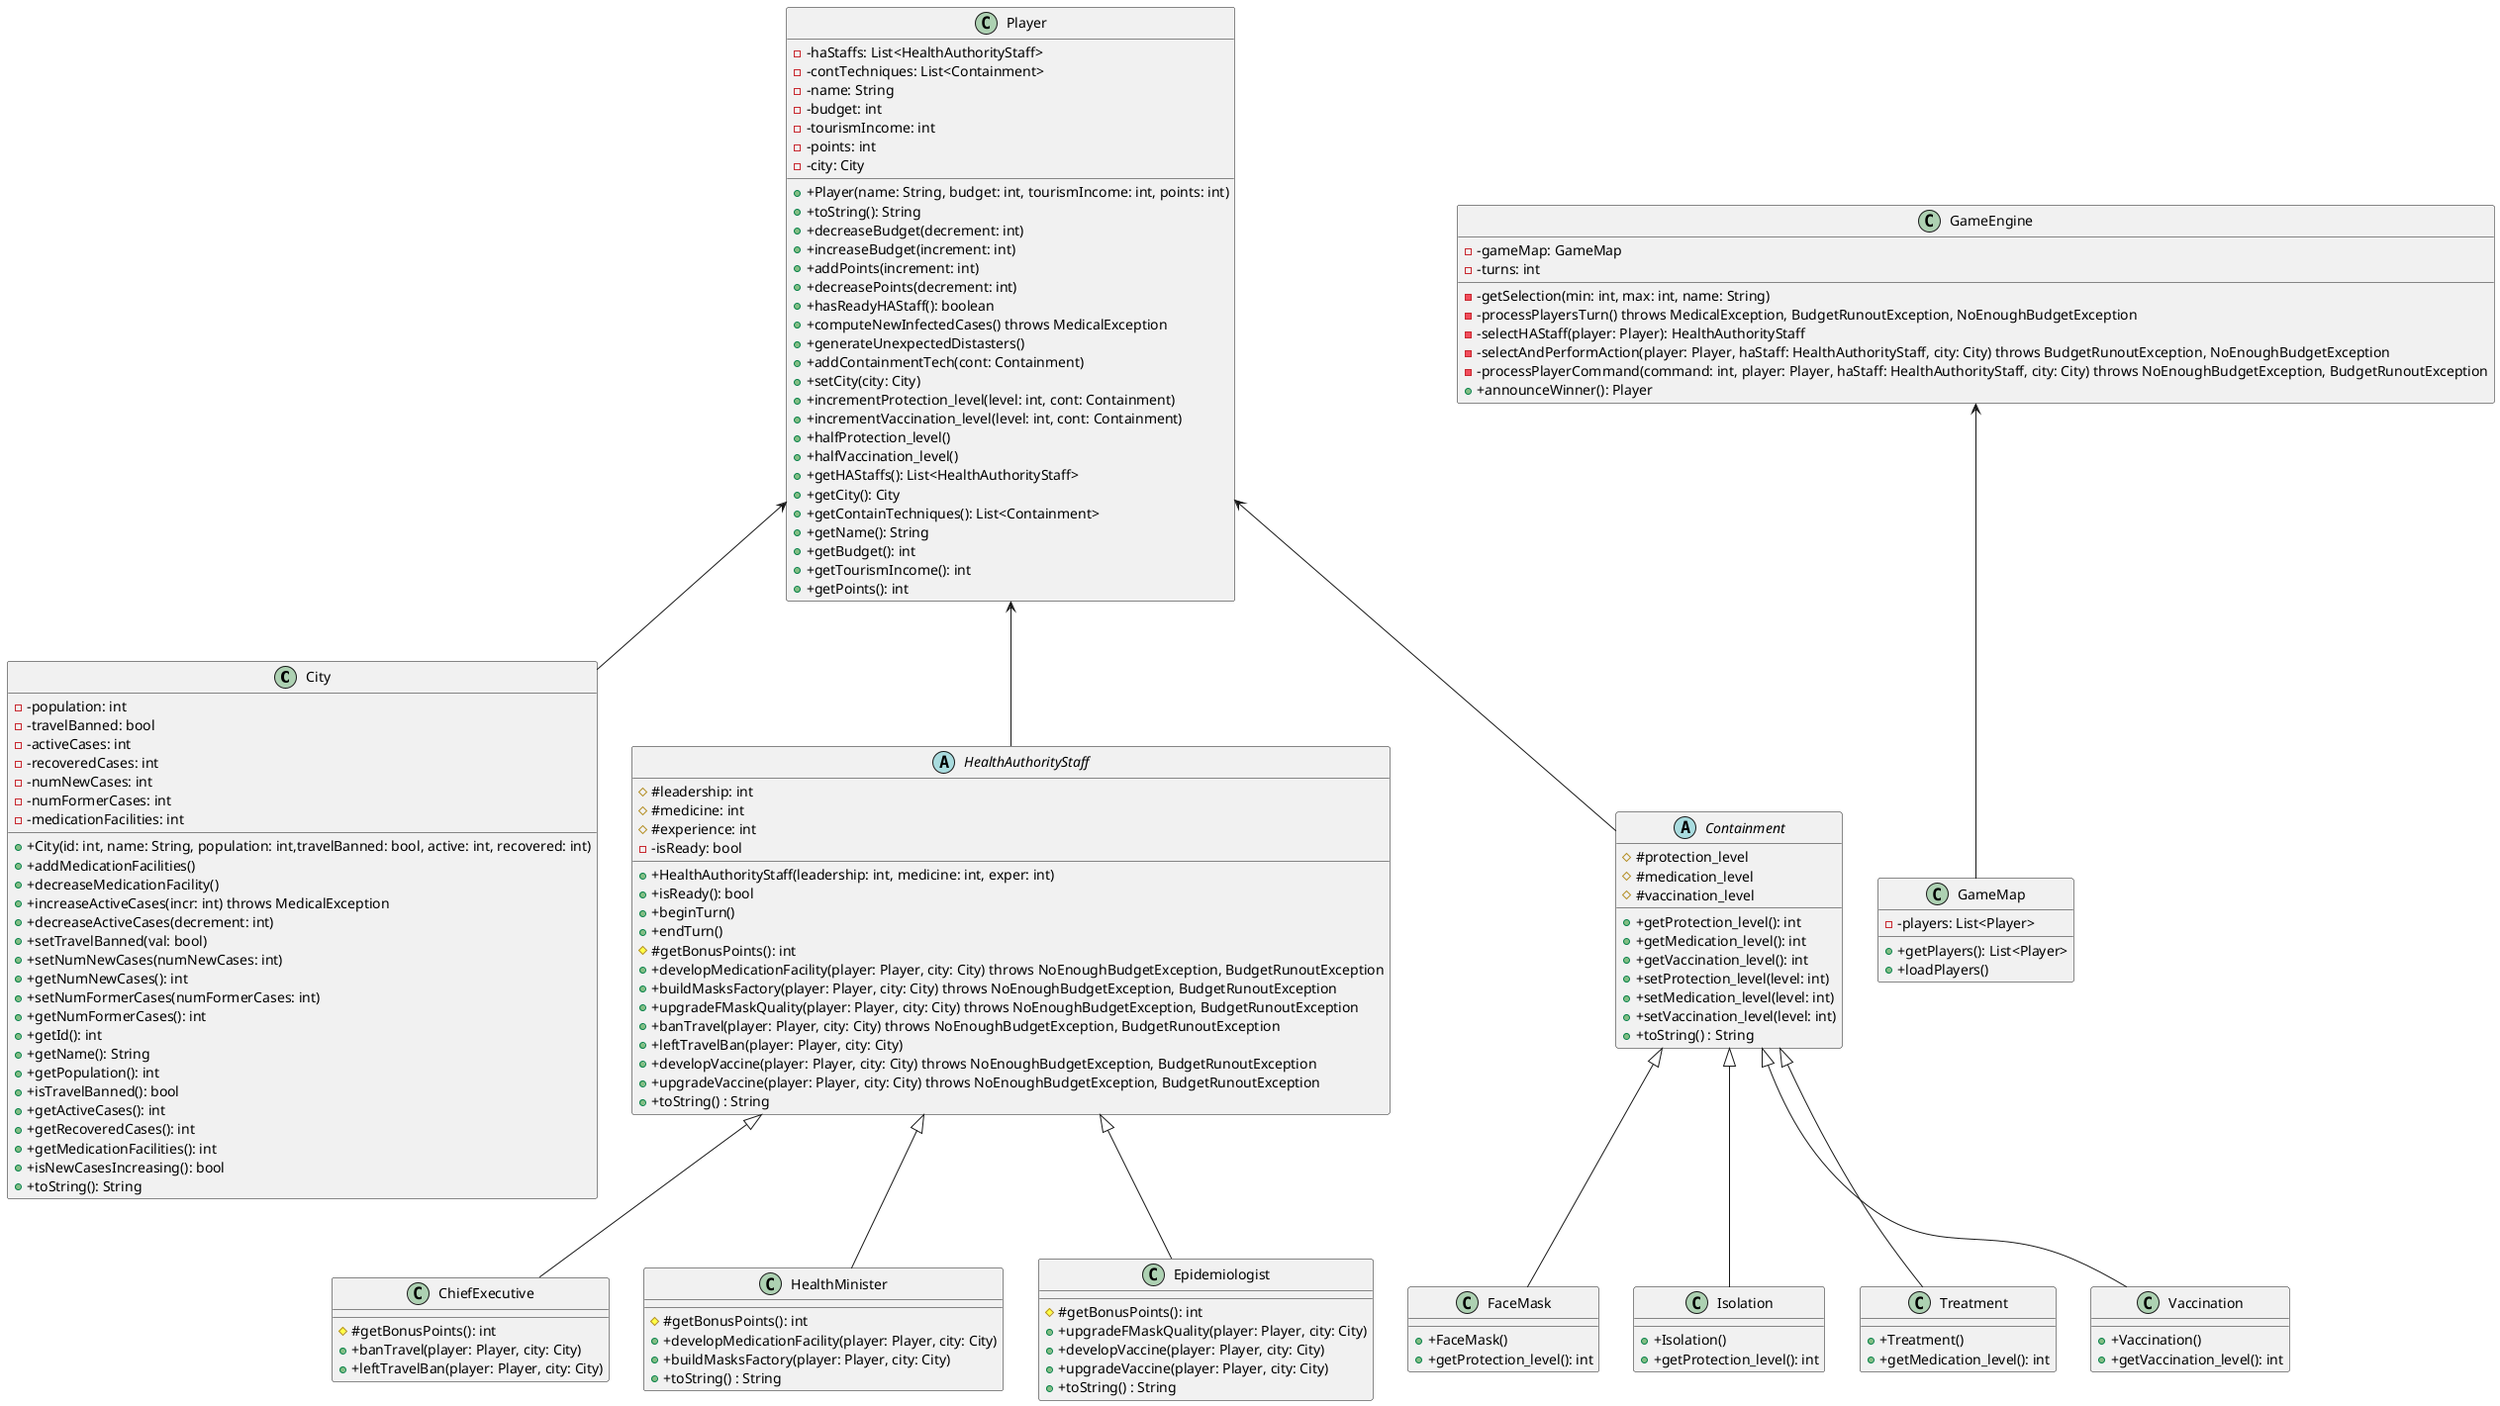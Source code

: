 @startuml
'https://plantuml.com/class-diagram
class City{
- -population: int
- -travelBanned: bool
- -activeCases: int
- -recoveredCases: int
- -numNewCases: int
- -numFormerCases: int
- -medicationFacilities: int

+ +City(id: int, name: String, population: int,travelBanned: bool, active: int, recovered: int)
+ +addMedicationFacilities()
+ +decreaseMedicationFacility()
+ +increaseActiveCases(incr: int) throws MedicalException
+ +decreaseActiveCases(decrement: int)
+ +setTravelBanned(val: bool)
+ +setNumNewCases(numNewCases: int)
+ +getNumNewCases(): int
+ +setNumFormerCases(numFormerCases: int)
+ +getNumFormerCases(): int
+ +getId(): int
+ +getName(): String
+ +getPopulation(): int
+ +isTravelBanned(): bool
+ +getActiveCases(): int
+ +getRecoveredCases(): int
+ +getMedicationFacilities(): int
+ +isNewCasesIncreasing(): bool
+ +toString(): String
}

class Player{
- -haStaffs: List<HealthAuthorityStaff>
- -contTechniques: List<Containment>
- -name: String
- -budget: int
- -tourismIncome: int
- -points: int
- -city: City
+ +Player(name: String, budget: int, tourismIncome: int, points: int)
+ +toString(): String
+ +decreaseBudget(decrement: int)
+ +increaseBudget(increment: int)
+ +addPoints(increment: int)
+ +decreasePoints(decrement: int)
+ +hasReadyHAStaff(): boolean
+ +computeNewInfectedCases() throws MedicalException
+ +generateUnexpectedDistasters()
+ +addContainmentTech(cont: Containment)
+ +setCity(city: City)
+ +incrementProtection_level(level: int, cont: Containment)
+ +incrementVaccination_level(level: int, cont: Containment)
+ +halfProtection_level()
+ +halfVaccination_level()
+ +getHAStaffs(): List<HealthAuthorityStaff>
+ +getCity(): City
+ +getContainTechniques(): List<Containment>
+ +getName(): String
+ +getBudget(): int
+ +getTourismIncome(): int
+ +getPoints(): int
}

class GameEngine{
- -gameMap: GameMap
- -turns: int
- -getSelection(min: int, max: int, name: String)
- -processPlayersTurn() throws MedicalException, BudgetRunoutException, NoEnoughBudgetException
- -selectHAStaff(player: Player): HealthAuthorityStaff
- -selectAndPerformAction(player: Player, haStaff: HealthAuthorityStaff, city: City) throws BudgetRunoutException, NoEnoughBudgetException
- -processPlayerCommand(command: int, player: Player, haStaff: HealthAuthorityStaff, city: City) throws NoEnoughBudgetException, BudgetRunoutException
+ +announceWinner(): Player
}

class GameMap{
- -players: List<Player>
+ +getPlayers(): List<Player>
+ +loadPlayers()
}

abstract class HealthAuthorityStaff{
# #leadership: int
# #medicine: int
# #experience: int
- -isReady: bool
+ +HealthAuthorityStaff(leadership: int, medicine: int, exper: int)
+ +isReady(): bool
+ +beginTurn()
+ +endTurn()
# #getBonusPoints(): int
+ +developMedicationFacility(player: Player, city: City) throws NoEnoughBudgetException, BudgetRunoutException
+ +buildMasksFactory(player: Player, city: City) throws NoEnoughBudgetException, BudgetRunoutException
+ +upgradeFMaskQuality(player: Player, city: City) throws NoEnoughBudgetException, BudgetRunoutException
+ +banTravel(player: Player, city: City) throws NoEnoughBudgetException, BudgetRunoutException
+ +leftTravelBan(player: Player, city: City)
+ +developVaccine(player: Player, city: City) throws NoEnoughBudgetException, BudgetRunoutException
+ +upgradeVaccine(player: Player, city: City) throws NoEnoughBudgetException, BudgetRunoutException
+ +toString() : String
}

class ChiefExecutive{
# #getBonusPoints(): int
+ +banTravel(player: Player, city: City)
+ +leftTravelBan(player: Player, city: City)
}
class HealthMinister{
# #getBonusPoints(): int
+ +developMedicationFacility(player: Player, city: City)
+ +buildMasksFactory(player: Player, city: City)
+ +toString() : String
}
class Epidemiologist{
# #getBonusPoints(): int
+ +upgradeFMaskQuality(player: Player, city: City)
+ +developVaccine(player: Player, city: City)
+ +upgradeVaccine(player: Player, city: City)
+ +toString() : String
}
HealthAuthorityStaff <|-- ChiefExecutive
HealthAuthorityStaff <|-- HealthMinister
HealthAuthorityStaff <|-- Epidemiologist

abstract class Containment{
# #protection_level
# #medication_level
# #vaccination_level
+ +getProtection_level(): int
+ +getMedication_level(): int
+ +getVaccination_level(): int
+ +setProtection_level(level: int)
+ +setMedication_level(level: int)
+ +setVaccination_level(level: int)
+ +toString() : String
}

class FaceMask{
+ +FaceMask()
+ +getProtection_level(): int
}
class Isolation{
+ +Isolation()
+ +getProtection_level(): int
}
class Treatment{
+ +Treatment()
+ +getMedication_level(): int
}
class Vaccination{
+ +Vaccination()
+ +getVaccination_level(): int
}
Containment <|-- FaceMask
Containment <|-- Isolation
Containment <|-- Treatment
Containment <|-- Vaccination

Player <-- City
Player <-- Containment
Player <-- HealthAuthorityStaff
GameEngine <-- GameMap
@enduml